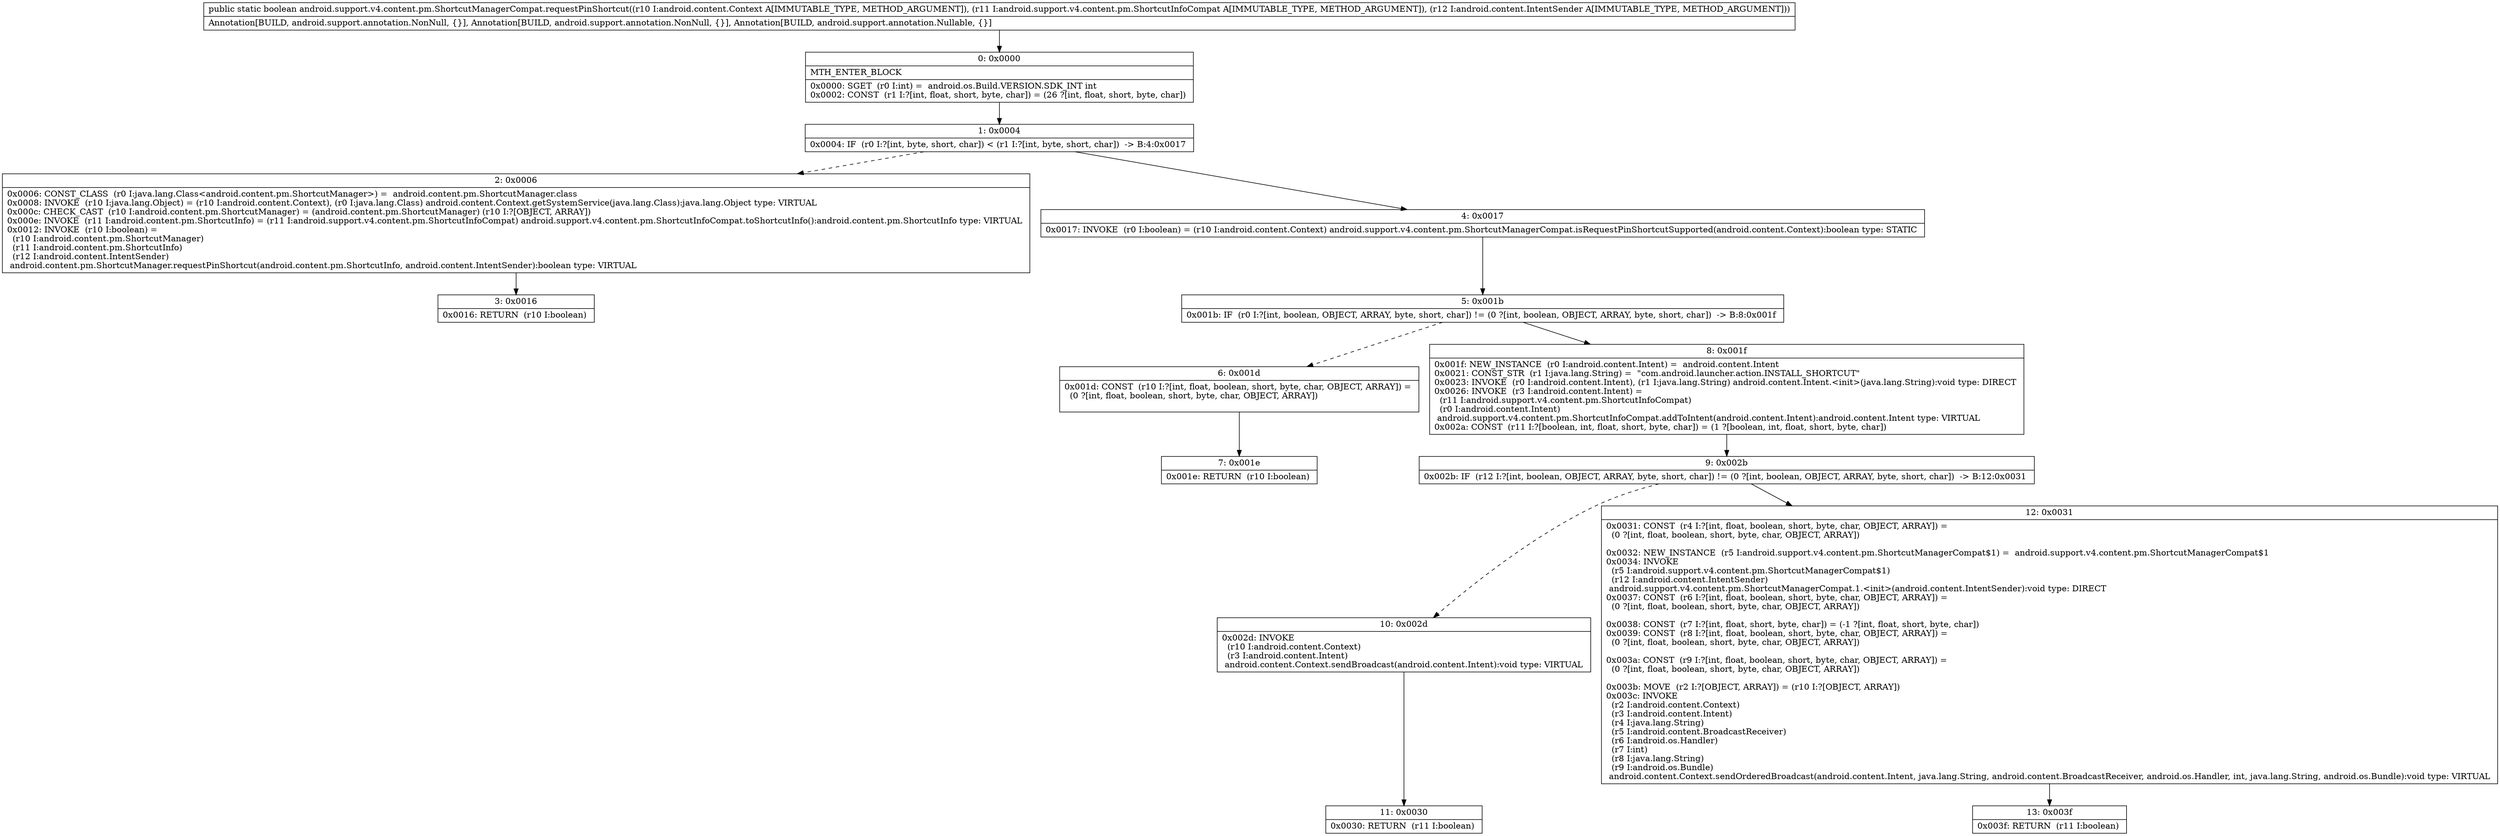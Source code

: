 digraph "CFG forandroid.support.v4.content.pm.ShortcutManagerCompat.requestPinShortcut(Landroid\/content\/Context;Landroid\/support\/v4\/content\/pm\/ShortcutInfoCompat;Landroid\/content\/IntentSender;)Z" {
Node_0 [shape=record,label="{0\:\ 0x0000|MTH_ENTER_BLOCK\l|0x0000: SGET  (r0 I:int) =  android.os.Build.VERSION.SDK_INT int \l0x0002: CONST  (r1 I:?[int, float, short, byte, char]) = (26 ?[int, float, short, byte, char]) \l}"];
Node_1 [shape=record,label="{1\:\ 0x0004|0x0004: IF  (r0 I:?[int, byte, short, char]) \< (r1 I:?[int, byte, short, char])  \-\> B:4:0x0017 \l}"];
Node_2 [shape=record,label="{2\:\ 0x0006|0x0006: CONST_CLASS  (r0 I:java.lang.Class\<android.content.pm.ShortcutManager\>) =  android.content.pm.ShortcutManager.class \l0x0008: INVOKE  (r10 I:java.lang.Object) = (r10 I:android.content.Context), (r0 I:java.lang.Class) android.content.Context.getSystemService(java.lang.Class):java.lang.Object type: VIRTUAL \l0x000c: CHECK_CAST  (r10 I:android.content.pm.ShortcutManager) = (android.content.pm.ShortcutManager) (r10 I:?[OBJECT, ARRAY]) \l0x000e: INVOKE  (r11 I:android.content.pm.ShortcutInfo) = (r11 I:android.support.v4.content.pm.ShortcutInfoCompat) android.support.v4.content.pm.ShortcutInfoCompat.toShortcutInfo():android.content.pm.ShortcutInfo type: VIRTUAL \l0x0012: INVOKE  (r10 I:boolean) = \l  (r10 I:android.content.pm.ShortcutManager)\l  (r11 I:android.content.pm.ShortcutInfo)\l  (r12 I:android.content.IntentSender)\l android.content.pm.ShortcutManager.requestPinShortcut(android.content.pm.ShortcutInfo, android.content.IntentSender):boolean type: VIRTUAL \l}"];
Node_3 [shape=record,label="{3\:\ 0x0016|0x0016: RETURN  (r10 I:boolean) \l}"];
Node_4 [shape=record,label="{4\:\ 0x0017|0x0017: INVOKE  (r0 I:boolean) = (r10 I:android.content.Context) android.support.v4.content.pm.ShortcutManagerCompat.isRequestPinShortcutSupported(android.content.Context):boolean type: STATIC \l}"];
Node_5 [shape=record,label="{5\:\ 0x001b|0x001b: IF  (r0 I:?[int, boolean, OBJECT, ARRAY, byte, short, char]) != (0 ?[int, boolean, OBJECT, ARRAY, byte, short, char])  \-\> B:8:0x001f \l}"];
Node_6 [shape=record,label="{6\:\ 0x001d|0x001d: CONST  (r10 I:?[int, float, boolean, short, byte, char, OBJECT, ARRAY]) = \l  (0 ?[int, float, boolean, short, byte, char, OBJECT, ARRAY])\l \l}"];
Node_7 [shape=record,label="{7\:\ 0x001e|0x001e: RETURN  (r10 I:boolean) \l}"];
Node_8 [shape=record,label="{8\:\ 0x001f|0x001f: NEW_INSTANCE  (r0 I:android.content.Intent) =  android.content.Intent \l0x0021: CONST_STR  (r1 I:java.lang.String) =  \"com.android.launcher.action.INSTALL_SHORTCUT\" \l0x0023: INVOKE  (r0 I:android.content.Intent), (r1 I:java.lang.String) android.content.Intent.\<init\>(java.lang.String):void type: DIRECT \l0x0026: INVOKE  (r3 I:android.content.Intent) = \l  (r11 I:android.support.v4.content.pm.ShortcutInfoCompat)\l  (r0 I:android.content.Intent)\l android.support.v4.content.pm.ShortcutInfoCompat.addToIntent(android.content.Intent):android.content.Intent type: VIRTUAL \l0x002a: CONST  (r11 I:?[boolean, int, float, short, byte, char]) = (1 ?[boolean, int, float, short, byte, char]) \l}"];
Node_9 [shape=record,label="{9\:\ 0x002b|0x002b: IF  (r12 I:?[int, boolean, OBJECT, ARRAY, byte, short, char]) != (0 ?[int, boolean, OBJECT, ARRAY, byte, short, char])  \-\> B:12:0x0031 \l}"];
Node_10 [shape=record,label="{10\:\ 0x002d|0x002d: INVOKE  \l  (r10 I:android.content.Context)\l  (r3 I:android.content.Intent)\l android.content.Context.sendBroadcast(android.content.Intent):void type: VIRTUAL \l}"];
Node_11 [shape=record,label="{11\:\ 0x0030|0x0030: RETURN  (r11 I:boolean) \l}"];
Node_12 [shape=record,label="{12\:\ 0x0031|0x0031: CONST  (r4 I:?[int, float, boolean, short, byte, char, OBJECT, ARRAY]) = \l  (0 ?[int, float, boolean, short, byte, char, OBJECT, ARRAY])\l \l0x0032: NEW_INSTANCE  (r5 I:android.support.v4.content.pm.ShortcutManagerCompat$1) =  android.support.v4.content.pm.ShortcutManagerCompat$1 \l0x0034: INVOKE  \l  (r5 I:android.support.v4.content.pm.ShortcutManagerCompat$1)\l  (r12 I:android.content.IntentSender)\l android.support.v4.content.pm.ShortcutManagerCompat.1.\<init\>(android.content.IntentSender):void type: DIRECT \l0x0037: CONST  (r6 I:?[int, float, boolean, short, byte, char, OBJECT, ARRAY]) = \l  (0 ?[int, float, boolean, short, byte, char, OBJECT, ARRAY])\l \l0x0038: CONST  (r7 I:?[int, float, short, byte, char]) = (\-1 ?[int, float, short, byte, char]) \l0x0039: CONST  (r8 I:?[int, float, boolean, short, byte, char, OBJECT, ARRAY]) = \l  (0 ?[int, float, boolean, short, byte, char, OBJECT, ARRAY])\l \l0x003a: CONST  (r9 I:?[int, float, boolean, short, byte, char, OBJECT, ARRAY]) = \l  (0 ?[int, float, boolean, short, byte, char, OBJECT, ARRAY])\l \l0x003b: MOVE  (r2 I:?[OBJECT, ARRAY]) = (r10 I:?[OBJECT, ARRAY]) \l0x003c: INVOKE  \l  (r2 I:android.content.Context)\l  (r3 I:android.content.Intent)\l  (r4 I:java.lang.String)\l  (r5 I:android.content.BroadcastReceiver)\l  (r6 I:android.os.Handler)\l  (r7 I:int)\l  (r8 I:java.lang.String)\l  (r9 I:android.os.Bundle)\l android.content.Context.sendOrderedBroadcast(android.content.Intent, java.lang.String, android.content.BroadcastReceiver, android.os.Handler, int, java.lang.String, android.os.Bundle):void type: VIRTUAL \l}"];
Node_13 [shape=record,label="{13\:\ 0x003f|0x003f: RETURN  (r11 I:boolean) \l}"];
MethodNode[shape=record,label="{public static boolean android.support.v4.content.pm.ShortcutManagerCompat.requestPinShortcut((r10 I:android.content.Context A[IMMUTABLE_TYPE, METHOD_ARGUMENT]), (r11 I:android.support.v4.content.pm.ShortcutInfoCompat A[IMMUTABLE_TYPE, METHOD_ARGUMENT]), (r12 I:android.content.IntentSender A[IMMUTABLE_TYPE, METHOD_ARGUMENT]))  | Annotation[BUILD, android.support.annotation.NonNull, \{\}], Annotation[BUILD, android.support.annotation.NonNull, \{\}], Annotation[BUILD, android.support.annotation.Nullable, \{\}]\l}"];
MethodNode -> Node_0;
Node_0 -> Node_1;
Node_1 -> Node_2[style=dashed];
Node_1 -> Node_4;
Node_2 -> Node_3;
Node_4 -> Node_5;
Node_5 -> Node_6[style=dashed];
Node_5 -> Node_8;
Node_6 -> Node_7;
Node_8 -> Node_9;
Node_9 -> Node_10[style=dashed];
Node_9 -> Node_12;
Node_10 -> Node_11;
Node_12 -> Node_13;
}

